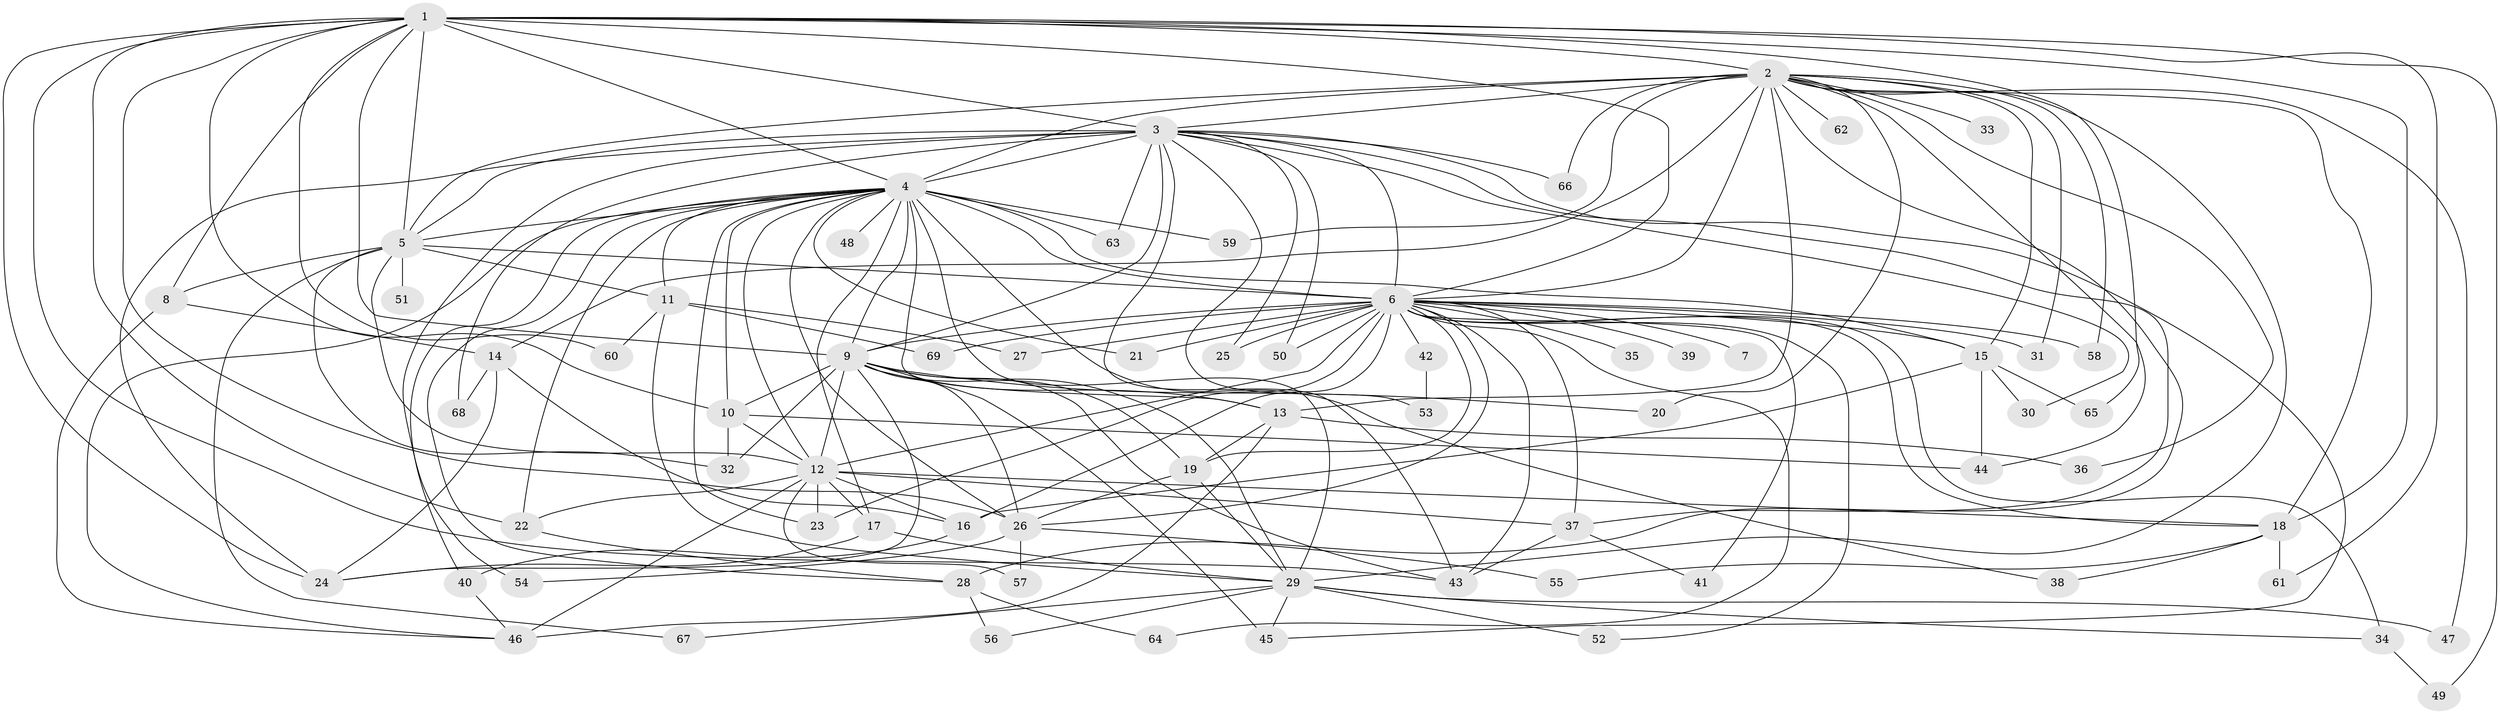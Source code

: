 // original degree distribution, {26: 0.007246376811594203, 29: 0.007246376811594203, 18: 0.007246376811594203, 17: 0.007246376811594203, 16: 0.007246376811594203, 15: 0.014492753623188406, 27: 0.007246376811594203, 20: 0.007246376811594203, 36: 0.007246376811594203, 2: 0.5434782608695652, 4: 0.14492753623188406, 12: 0.007246376811594203, 3: 0.14492753623188406, 7: 0.007246376811594203, 5: 0.036231884057971016, 8: 0.014492753623188406, 6: 0.014492753623188406, 10: 0.007246376811594203, 11: 0.007246376811594203}
// Generated by graph-tools (version 1.1) at 2025/35/03/09/25 02:35:03]
// undirected, 69 vertices, 169 edges
graph export_dot {
graph [start="1"]
  node [color=gray90,style=filled];
  1;
  2;
  3;
  4;
  5;
  6;
  7;
  8;
  9;
  10;
  11;
  12;
  13;
  14;
  15;
  16;
  17;
  18;
  19;
  20;
  21;
  22;
  23;
  24;
  25;
  26;
  27;
  28;
  29;
  30;
  31;
  32;
  33;
  34;
  35;
  36;
  37;
  38;
  39;
  40;
  41;
  42;
  43;
  44;
  45;
  46;
  47;
  48;
  49;
  50;
  51;
  52;
  53;
  54;
  55;
  56;
  57;
  58;
  59;
  60;
  61;
  62;
  63;
  64;
  65;
  66;
  67;
  68;
  69;
  1 -- 2 [weight=1.0];
  1 -- 3 [weight=3.0];
  1 -- 4 [weight=2.0];
  1 -- 5 [weight=2.0];
  1 -- 6 [weight=3.0];
  1 -- 8 [weight=1.0];
  1 -- 9 [weight=2.0];
  1 -- 10 [weight=1.0];
  1 -- 18 [weight=2.0];
  1 -- 22 [weight=2.0];
  1 -- 24 [weight=1.0];
  1 -- 26 [weight=1.0];
  1 -- 43 [weight=1.0];
  1 -- 49 [weight=1.0];
  1 -- 60 [weight=1.0];
  1 -- 61 [weight=1.0];
  1 -- 65 [weight=1.0];
  2 -- 3 [weight=2.0];
  2 -- 4 [weight=2.0];
  2 -- 5 [weight=3.0];
  2 -- 6 [weight=2.0];
  2 -- 13 [weight=1.0];
  2 -- 14 [weight=1.0];
  2 -- 15 [weight=1.0];
  2 -- 18 [weight=1.0];
  2 -- 20 [weight=1.0];
  2 -- 28 [weight=2.0];
  2 -- 29 [weight=1.0];
  2 -- 31 [weight=1.0];
  2 -- 33 [weight=1.0];
  2 -- 36 [weight=1.0];
  2 -- 44 [weight=1.0];
  2 -- 47 [weight=1.0];
  2 -- 58 [weight=1.0];
  2 -- 59 [weight=1.0];
  2 -- 62 [weight=1.0];
  2 -- 66 [weight=1.0];
  3 -- 4 [weight=4.0];
  3 -- 5 [weight=4.0];
  3 -- 6 [weight=4.0];
  3 -- 9 [weight=2.0];
  3 -- 24 [weight=1.0];
  3 -- 25 [weight=1.0];
  3 -- 30 [weight=1.0];
  3 -- 37 [weight=1.0];
  3 -- 43 [weight=1.0];
  3 -- 45 [weight=1.0];
  3 -- 50 [weight=1.0];
  3 -- 53 [weight=1.0];
  3 -- 54 [weight=1.0];
  3 -- 63 [weight=1.0];
  3 -- 66 [weight=1.0];
  3 -- 68 [weight=1.0];
  4 -- 5 [weight=4.0];
  4 -- 6 [weight=5.0];
  4 -- 9 [weight=1.0];
  4 -- 10 [weight=2.0];
  4 -- 11 [weight=1.0];
  4 -- 12 [weight=1.0];
  4 -- 13 [weight=1.0];
  4 -- 15 [weight=1.0];
  4 -- 17 [weight=1.0];
  4 -- 21 [weight=1.0];
  4 -- 22 [weight=1.0];
  4 -- 23 [weight=1.0];
  4 -- 26 [weight=1.0];
  4 -- 28 [weight=1.0];
  4 -- 29 [weight=2.0];
  4 -- 38 [weight=1.0];
  4 -- 40 [weight=1.0];
  4 -- 46 [weight=1.0];
  4 -- 48 [weight=1.0];
  4 -- 59 [weight=1.0];
  4 -- 63 [weight=1.0];
  5 -- 6 [weight=4.0];
  5 -- 8 [weight=1.0];
  5 -- 11 [weight=3.0];
  5 -- 12 [weight=1.0];
  5 -- 32 [weight=1.0];
  5 -- 51 [weight=1.0];
  5 -- 67 [weight=1.0];
  6 -- 7 [weight=1.0];
  6 -- 9 [weight=1.0];
  6 -- 12 [weight=3.0];
  6 -- 15 [weight=1.0];
  6 -- 16 [weight=3.0];
  6 -- 18 [weight=1.0];
  6 -- 19 [weight=1.0];
  6 -- 21 [weight=1.0];
  6 -- 23 [weight=1.0];
  6 -- 25 [weight=1.0];
  6 -- 26 [weight=1.0];
  6 -- 27 [weight=2.0];
  6 -- 31 [weight=1.0];
  6 -- 34 [weight=1.0];
  6 -- 35 [weight=1.0];
  6 -- 37 [weight=1.0];
  6 -- 39 [weight=2.0];
  6 -- 41 [weight=1.0];
  6 -- 42 [weight=1.0];
  6 -- 43 [weight=1.0];
  6 -- 50 [weight=1.0];
  6 -- 52 [weight=1.0];
  6 -- 58 [weight=1.0];
  6 -- 64 [weight=1.0];
  6 -- 69 [weight=1.0];
  8 -- 14 [weight=1.0];
  8 -- 46 [weight=1.0];
  9 -- 10 [weight=1.0];
  9 -- 12 [weight=1.0];
  9 -- 13 [weight=1.0];
  9 -- 19 [weight=1.0];
  9 -- 20 [weight=1.0];
  9 -- 24 [weight=1.0];
  9 -- 26 [weight=1.0];
  9 -- 29 [weight=1.0];
  9 -- 32 [weight=1.0];
  9 -- 43 [weight=1.0];
  9 -- 45 [weight=2.0];
  10 -- 12 [weight=1.0];
  10 -- 32 [weight=1.0];
  10 -- 44 [weight=1.0];
  11 -- 27 [weight=1.0];
  11 -- 29 [weight=1.0];
  11 -- 60 [weight=1.0];
  11 -- 69 [weight=1.0];
  12 -- 16 [weight=1.0];
  12 -- 17 [weight=1.0];
  12 -- 18 [weight=1.0];
  12 -- 22 [weight=1.0];
  12 -- 23 [weight=1.0];
  12 -- 37 [weight=1.0];
  12 -- 46 [weight=2.0];
  12 -- 57 [weight=1.0];
  13 -- 19 [weight=1.0];
  13 -- 36 [weight=1.0];
  13 -- 46 [weight=1.0];
  14 -- 16 [weight=1.0];
  14 -- 24 [weight=1.0];
  14 -- 68 [weight=1.0];
  15 -- 16 [weight=1.0];
  15 -- 30 [weight=1.0];
  15 -- 44 [weight=1.0];
  15 -- 65 [weight=1.0];
  16 -- 40 [weight=1.0];
  17 -- 24 [weight=1.0];
  17 -- 29 [weight=1.0];
  18 -- 38 [weight=1.0];
  18 -- 55 [weight=1.0];
  18 -- 61 [weight=1.0];
  19 -- 26 [weight=2.0];
  19 -- 29 [weight=1.0];
  22 -- 28 [weight=1.0];
  26 -- 54 [weight=1.0];
  26 -- 55 [weight=1.0];
  26 -- 57 [weight=1.0];
  28 -- 56 [weight=1.0];
  28 -- 64 [weight=1.0];
  29 -- 34 [weight=1.0];
  29 -- 45 [weight=1.0];
  29 -- 47 [weight=1.0];
  29 -- 52 [weight=1.0];
  29 -- 56 [weight=1.0];
  29 -- 67 [weight=1.0];
  34 -- 49 [weight=1.0];
  37 -- 41 [weight=1.0];
  37 -- 43 [weight=2.0];
  40 -- 46 [weight=1.0];
  42 -- 53 [weight=1.0];
}
